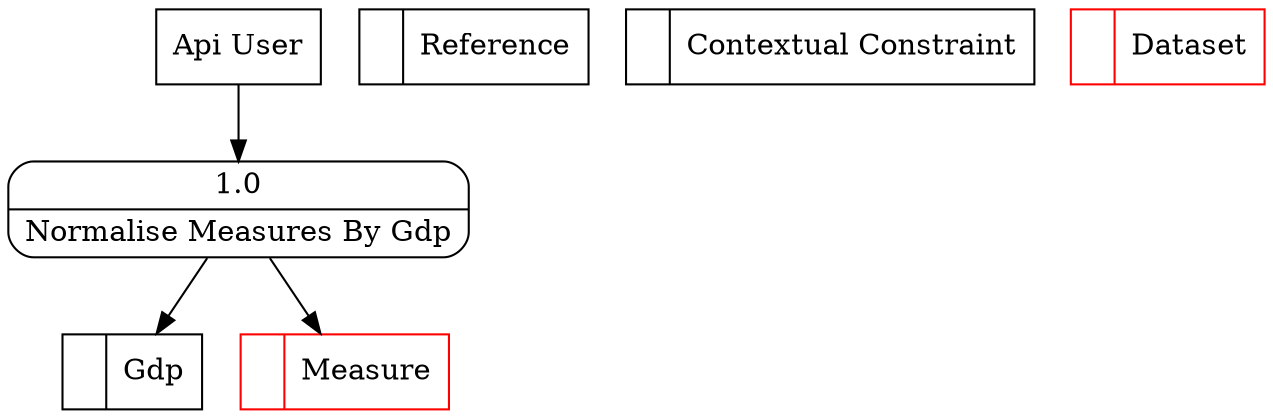digraph dfd2{ 
node[shape=record]
200 [label="<f0>  |<f1> Gdp " ];
201 [label="<f0>  |<f1> Reference " ];
202 [label="<f0>  |<f1> Contextual Constraint " ];
203 [label="<f0>  |<f1> Dataset " color=red];
204 [label="<f0>  |<f1> Measure " color=red];
205 [label="Api User" shape=box];
206 [label="{<f0> 1.0|<f1> Normalise Measures By Gdp }" shape=Mrecord];
205 -> 206
206 -> 204
206 -> 200
}